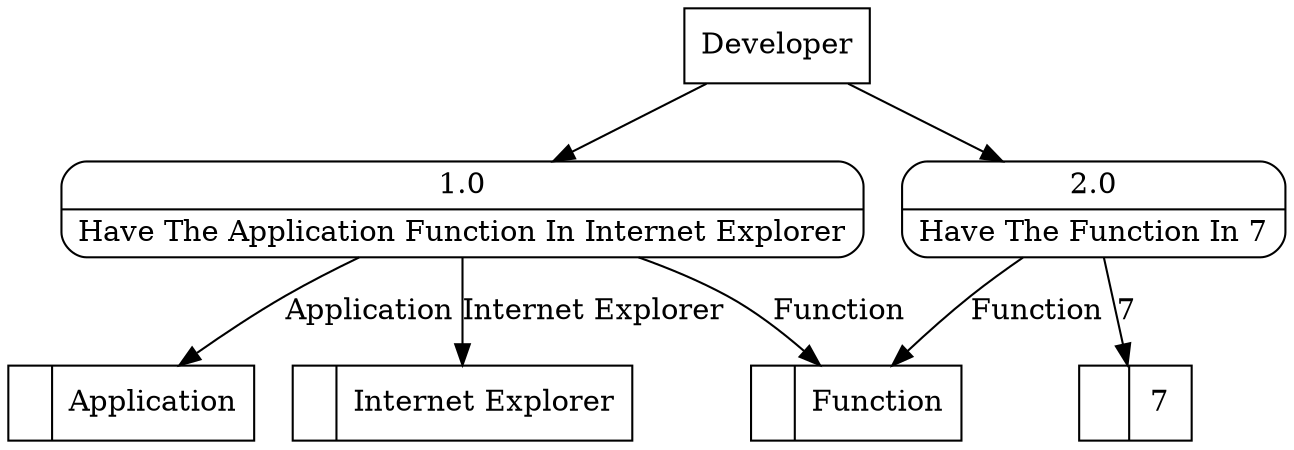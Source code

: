 digraph dfd2{ 
node[shape=record]
200 [label="<f0>  |<f1> 7 " ];
201 [label="<f0>  |<f1> Function " ];
202 [label="<f0>  |<f1> Internet Explorer " ];
203 [label="<f0>  |<f1> Application " ];
204 [label="Developer" shape=box];
205 [label="{<f0> 1.0|<f1> Have The Application Function In Internet Explorer }" shape=Mrecord];
206 [label="{<f0> 2.0|<f1> Have The Function In 7 }" shape=Mrecord];
204 -> 205
204 -> 206
205 -> 202 [label="Internet Explorer"]
205 -> 201 [label="Function"]
206 -> 201 [label="Function"]
206 -> 200 [label="7"]
205 -> 203 [label="Application"]
}